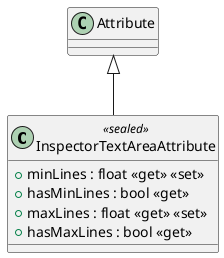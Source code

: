 @startuml
class InspectorTextAreaAttribute <<sealed>> {
    + minLines : float <<get>> <<set>>
    + hasMinLines : bool <<get>>
    + maxLines : float <<get>> <<set>>
    + hasMaxLines : bool <<get>>
}
Attribute <|-- InspectorTextAreaAttribute
@enduml
